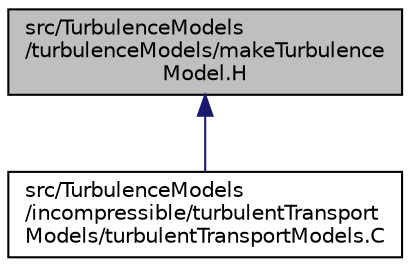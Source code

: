 digraph "src/TurbulenceModels/turbulenceModels/makeTurbulenceModel.H"
{
  bgcolor="transparent";
  edge [fontname="Helvetica",fontsize="10",labelfontname="Helvetica",labelfontsize="10"];
  node [fontname="Helvetica",fontsize="10",shape=record];
  Node1 [label="src/TurbulenceModels\l/turbulenceModels/makeTurbulence\lModel.H",height=0.2,width=0.4,color="black", fillcolor="grey75", style="filled", fontcolor="black"];
  Node1 -> Node2 [dir="back",color="midnightblue",fontsize="10",style="solid",fontname="Helvetica"];
  Node2 [label="src/TurbulenceModels\l/incompressible/turbulentTransport\lModels/turbulentTransportModels.C",height=0.2,width=0.4,color="black",URL="$a10565.html"];
}
